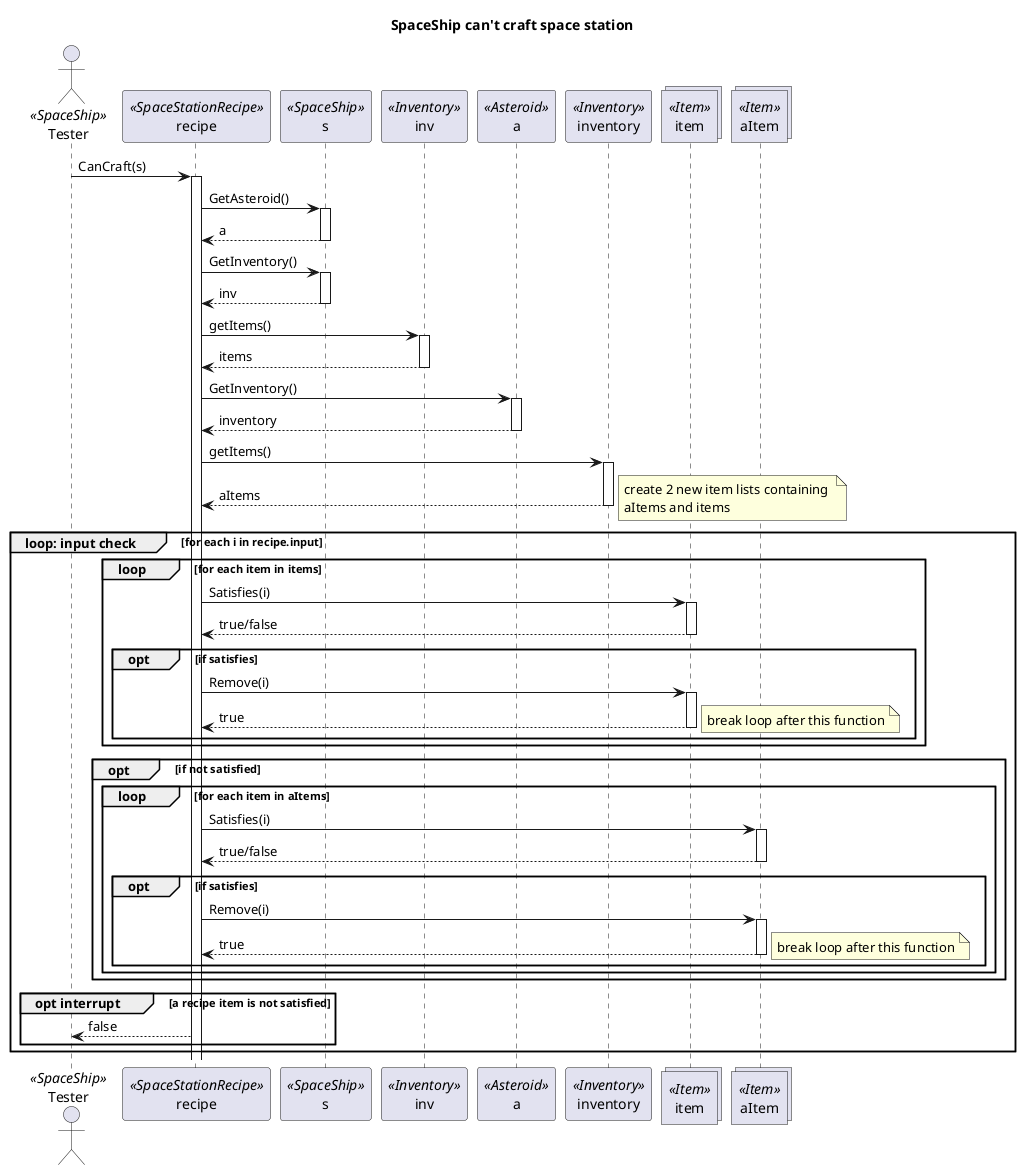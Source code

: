 @startuml
actor Tester as Tester <<SpaceShip>>
participant recipe as recipe <<SpaceStationRecipe>>
participant s as s <<SpaceShip>>
participant inv as inv <<Inventory>>
participant a as a <<Asteroid>>
participant inventory as inventory <<Inventory>>
collections item as item <<Item>>
collections aItem as aItem <<Item>>

title SpaceShip can't craft space station

Tester-> recipe++: CanCraft(s)
recipe -> s++: GetAsteroid()

s --> recipe--: a
recipe -> s++: GetInventory()

s --> recipe--: inv

recipe -> inv++: getItems()
inv --> recipe--: items

recipe -> a++: GetInventory()
a --> recipe--: inventory

recipe -> inventory++: getItems()
inventory --> recipe--: aItems

note right
create 2 new item lists containing 
aItems and items 
end note

group loop: input check[for each i in recipe.input]

    group loop [for each item in items]
        recipe -> item++: Satisfies(i)
        item --> recipe--: true/false
        opt if satisfies
        recipe -> item++: Remove(i)
        item --> recipe--: true

        note right
        break loop after this function
        end note

        end
    end

    opt if not satisfied
            group loop [for each item in aItems]
            recipe -> aItem++: Satisfies(i)
            aItem --> recipe--: true/false
                opt if satisfies
                recipe -> aItem++: Remove(i)
                aItem --> recipe--: true

                note right
                break loop after this function
                end note

                end
            end
    end

    group opt interrupt [a recipe item is not satisfied]
        recipe --> Tester: false
    end

end
 

@enduml